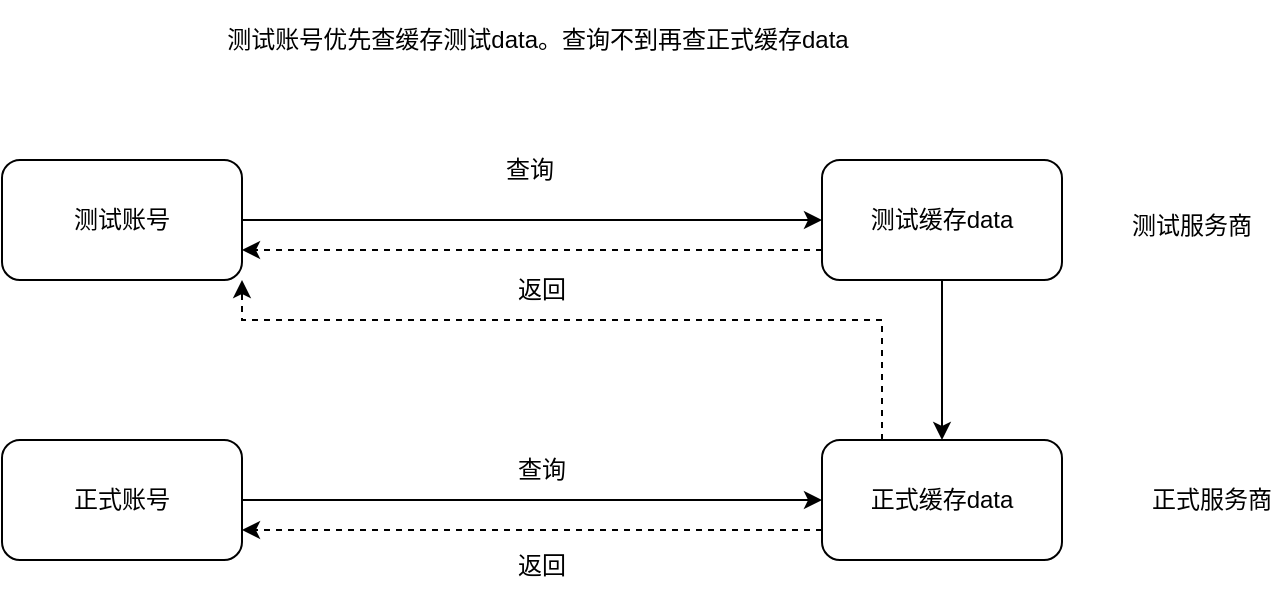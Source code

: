 <mxfile version="24.7.6">
  <diagram name="第 1 页" id="HEpORpa9TXbA5wQ6qju_">
    <mxGraphModel dx="1306" dy="701" grid="1" gridSize="10" guides="1" tooltips="1" connect="1" arrows="1" fold="1" page="1" pageScale="1" pageWidth="827" pageHeight="1169" math="0" shadow="0">
      <root>
        <mxCell id="0" />
        <mxCell id="1" parent="0" />
        <mxCell id="PtgZ0_6IVLNJJYMqiqbg-11" style="edgeStyle=orthogonalEdgeStyle;rounded=0;orthogonalLoop=1;jettySize=auto;html=1;exitX=1;exitY=0.5;exitDx=0;exitDy=0;" edge="1" parent="1" source="PtgZ0_6IVLNJJYMqiqbg-2" target="PtgZ0_6IVLNJJYMqiqbg-4">
          <mxGeometry relative="1" as="geometry" />
        </mxCell>
        <mxCell id="PtgZ0_6IVLNJJYMqiqbg-2" value="测试账号" style="rounded=1;whiteSpace=wrap;html=1;fillColor=none;" vertex="1" parent="1">
          <mxGeometry x="150" y="220" width="120" height="60" as="geometry" />
        </mxCell>
        <mxCell id="PtgZ0_6IVLNJJYMqiqbg-9" style="edgeStyle=orthogonalEdgeStyle;rounded=0;orthogonalLoop=1;jettySize=auto;html=1;exitX=1;exitY=0.5;exitDx=0;exitDy=0;entryX=0;entryY=0.5;entryDx=0;entryDy=0;" edge="1" parent="1" source="PtgZ0_6IVLNJJYMqiqbg-3" target="PtgZ0_6IVLNJJYMqiqbg-5">
          <mxGeometry relative="1" as="geometry" />
        </mxCell>
        <mxCell id="PtgZ0_6IVLNJJYMqiqbg-3" value="正式账号" style="rounded=1;whiteSpace=wrap;html=1;fillColor=none;" vertex="1" parent="1">
          <mxGeometry x="150" y="360" width="120" height="60" as="geometry" />
        </mxCell>
        <mxCell id="PtgZ0_6IVLNJJYMqiqbg-12" style="edgeStyle=orthogonalEdgeStyle;rounded=0;orthogonalLoop=1;jettySize=auto;html=1;exitX=0;exitY=0.75;exitDx=0;exitDy=0;entryX=1;entryY=0.75;entryDx=0;entryDy=0;dashed=1;" edge="1" parent="1" source="PtgZ0_6IVLNJJYMqiqbg-4" target="PtgZ0_6IVLNJJYMqiqbg-2">
          <mxGeometry relative="1" as="geometry" />
        </mxCell>
        <mxCell id="PtgZ0_6IVLNJJYMqiqbg-16" style="edgeStyle=orthogonalEdgeStyle;rounded=0;orthogonalLoop=1;jettySize=auto;html=1;exitX=0.5;exitY=1;exitDx=0;exitDy=0;entryX=0.5;entryY=0;entryDx=0;entryDy=0;" edge="1" parent="1" source="PtgZ0_6IVLNJJYMqiqbg-4" target="PtgZ0_6IVLNJJYMqiqbg-5">
          <mxGeometry relative="1" as="geometry" />
        </mxCell>
        <mxCell id="PtgZ0_6IVLNJJYMqiqbg-4" value="测试缓存data" style="rounded=1;whiteSpace=wrap;html=1;fillColor=none;" vertex="1" parent="1">
          <mxGeometry x="560" y="220" width="120" height="60" as="geometry" />
        </mxCell>
        <mxCell id="PtgZ0_6IVLNJJYMqiqbg-14" style="edgeStyle=orthogonalEdgeStyle;rounded=0;orthogonalLoop=1;jettySize=auto;html=1;exitX=0;exitY=0.75;exitDx=0;exitDy=0;entryX=1;entryY=0.75;entryDx=0;entryDy=0;dashed=1;" edge="1" parent="1" source="PtgZ0_6IVLNJJYMqiqbg-5" target="PtgZ0_6IVLNJJYMqiqbg-3">
          <mxGeometry relative="1" as="geometry" />
        </mxCell>
        <mxCell id="PtgZ0_6IVLNJJYMqiqbg-17" style="edgeStyle=orthogonalEdgeStyle;rounded=0;orthogonalLoop=1;jettySize=auto;html=1;exitX=0.25;exitY=0;exitDx=0;exitDy=0;entryX=1;entryY=1;entryDx=0;entryDy=0;dashed=1;" edge="1" parent="1" source="PtgZ0_6IVLNJJYMqiqbg-5" target="PtgZ0_6IVLNJJYMqiqbg-2">
          <mxGeometry relative="1" as="geometry">
            <Array as="points">
              <mxPoint x="590" y="300" />
              <mxPoint x="270" y="300" />
            </Array>
          </mxGeometry>
        </mxCell>
        <mxCell id="PtgZ0_6IVLNJJYMqiqbg-5" value="正式缓存data" style="rounded=1;whiteSpace=wrap;html=1;fillColor=none;" vertex="1" parent="1">
          <mxGeometry x="560" y="360" width="120" height="60" as="geometry" />
        </mxCell>
        <mxCell id="PtgZ0_6IVLNJJYMqiqbg-6" value="测试服务商" style="text;html=1;align=center;verticalAlign=middle;whiteSpace=wrap;rounded=0;" vertex="1" parent="1">
          <mxGeometry x="710" y="235" width="70" height="35" as="geometry" />
        </mxCell>
        <mxCell id="PtgZ0_6IVLNJJYMqiqbg-8" value="正式服务商" style="text;html=1;align=center;verticalAlign=middle;whiteSpace=wrap;rounded=0;" vertex="1" parent="1">
          <mxGeometry x="720" y="372.5" width="70" height="35" as="geometry" />
        </mxCell>
        <mxCell id="PtgZ0_6IVLNJJYMqiqbg-10" value="查询" style="text;html=1;align=center;verticalAlign=middle;whiteSpace=wrap;rounded=0;" vertex="1" parent="1">
          <mxGeometry x="390" y="360" width="60" height="30" as="geometry" />
        </mxCell>
        <mxCell id="PtgZ0_6IVLNJJYMqiqbg-13" value="查询" style="text;html=1;align=center;verticalAlign=middle;whiteSpace=wrap;rounded=0;" vertex="1" parent="1">
          <mxGeometry x="383.5" y="210" width="60" height="30" as="geometry" />
        </mxCell>
        <mxCell id="PtgZ0_6IVLNJJYMqiqbg-15" value="返回" style="text;html=1;align=center;verticalAlign=middle;whiteSpace=wrap;rounded=0;" vertex="1" parent="1">
          <mxGeometry x="390" y="407.5" width="60" height="30" as="geometry" />
        </mxCell>
        <mxCell id="PtgZ0_6IVLNJJYMqiqbg-18" value="返回" style="text;html=1;align=center;verticalAlign=middle;whiteSpace=wrap;rounded=0;" vertex="1" parent="1">
          <mxGeometry x="390" y="270" width="60" height="30" as="geometry" />
        </mxCell>
        <mxCell id="PtgZ0_6IVLNJJYMqiqbg-19" value="测试账号优先查缓存测试data。查询不到再查正式缓存data" style="text;html=1;align=center;verticalAlign=middle;whiteSpace=wrap;rounded=0;" vertex="1" parent="1">
          <mxGeometry x="250" y="140" width="336" height="40" as="geometry" />
        </mxCell>
      </root>
    </mxGraphModel>
  </diagram>
</mxfile>
